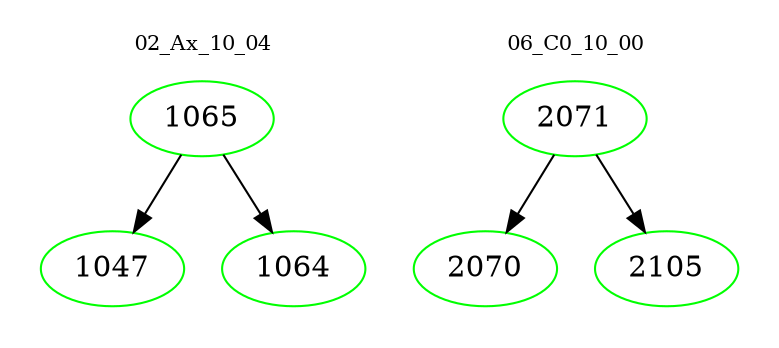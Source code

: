 digraph{
subgraph cluster_0 {
color = white
label = "02_Ax_10_04";
fontsize=10;
T0_1065 [label="1065", color="green"]
T0_1065 -> T0_1047 [color="black"]
T0_1047 [label="1047", color="green"]
T0_1065 -> T0_1064 [color="black"]
T0_1064 [label="1064", color="green"]
}
subgraph cluster_1 {
color = white
label = "06_C0_10_00";
fontsize=10;
T1_2071 [label="2071", color="green"]
T1_2071 -> T1_2070 [color="black"]
T1_2070 [label="2070", color="green"]
T1_2071 -> T1_2105 [color="black"]
T1_2105 [label="2105", color="green"]
}
}
